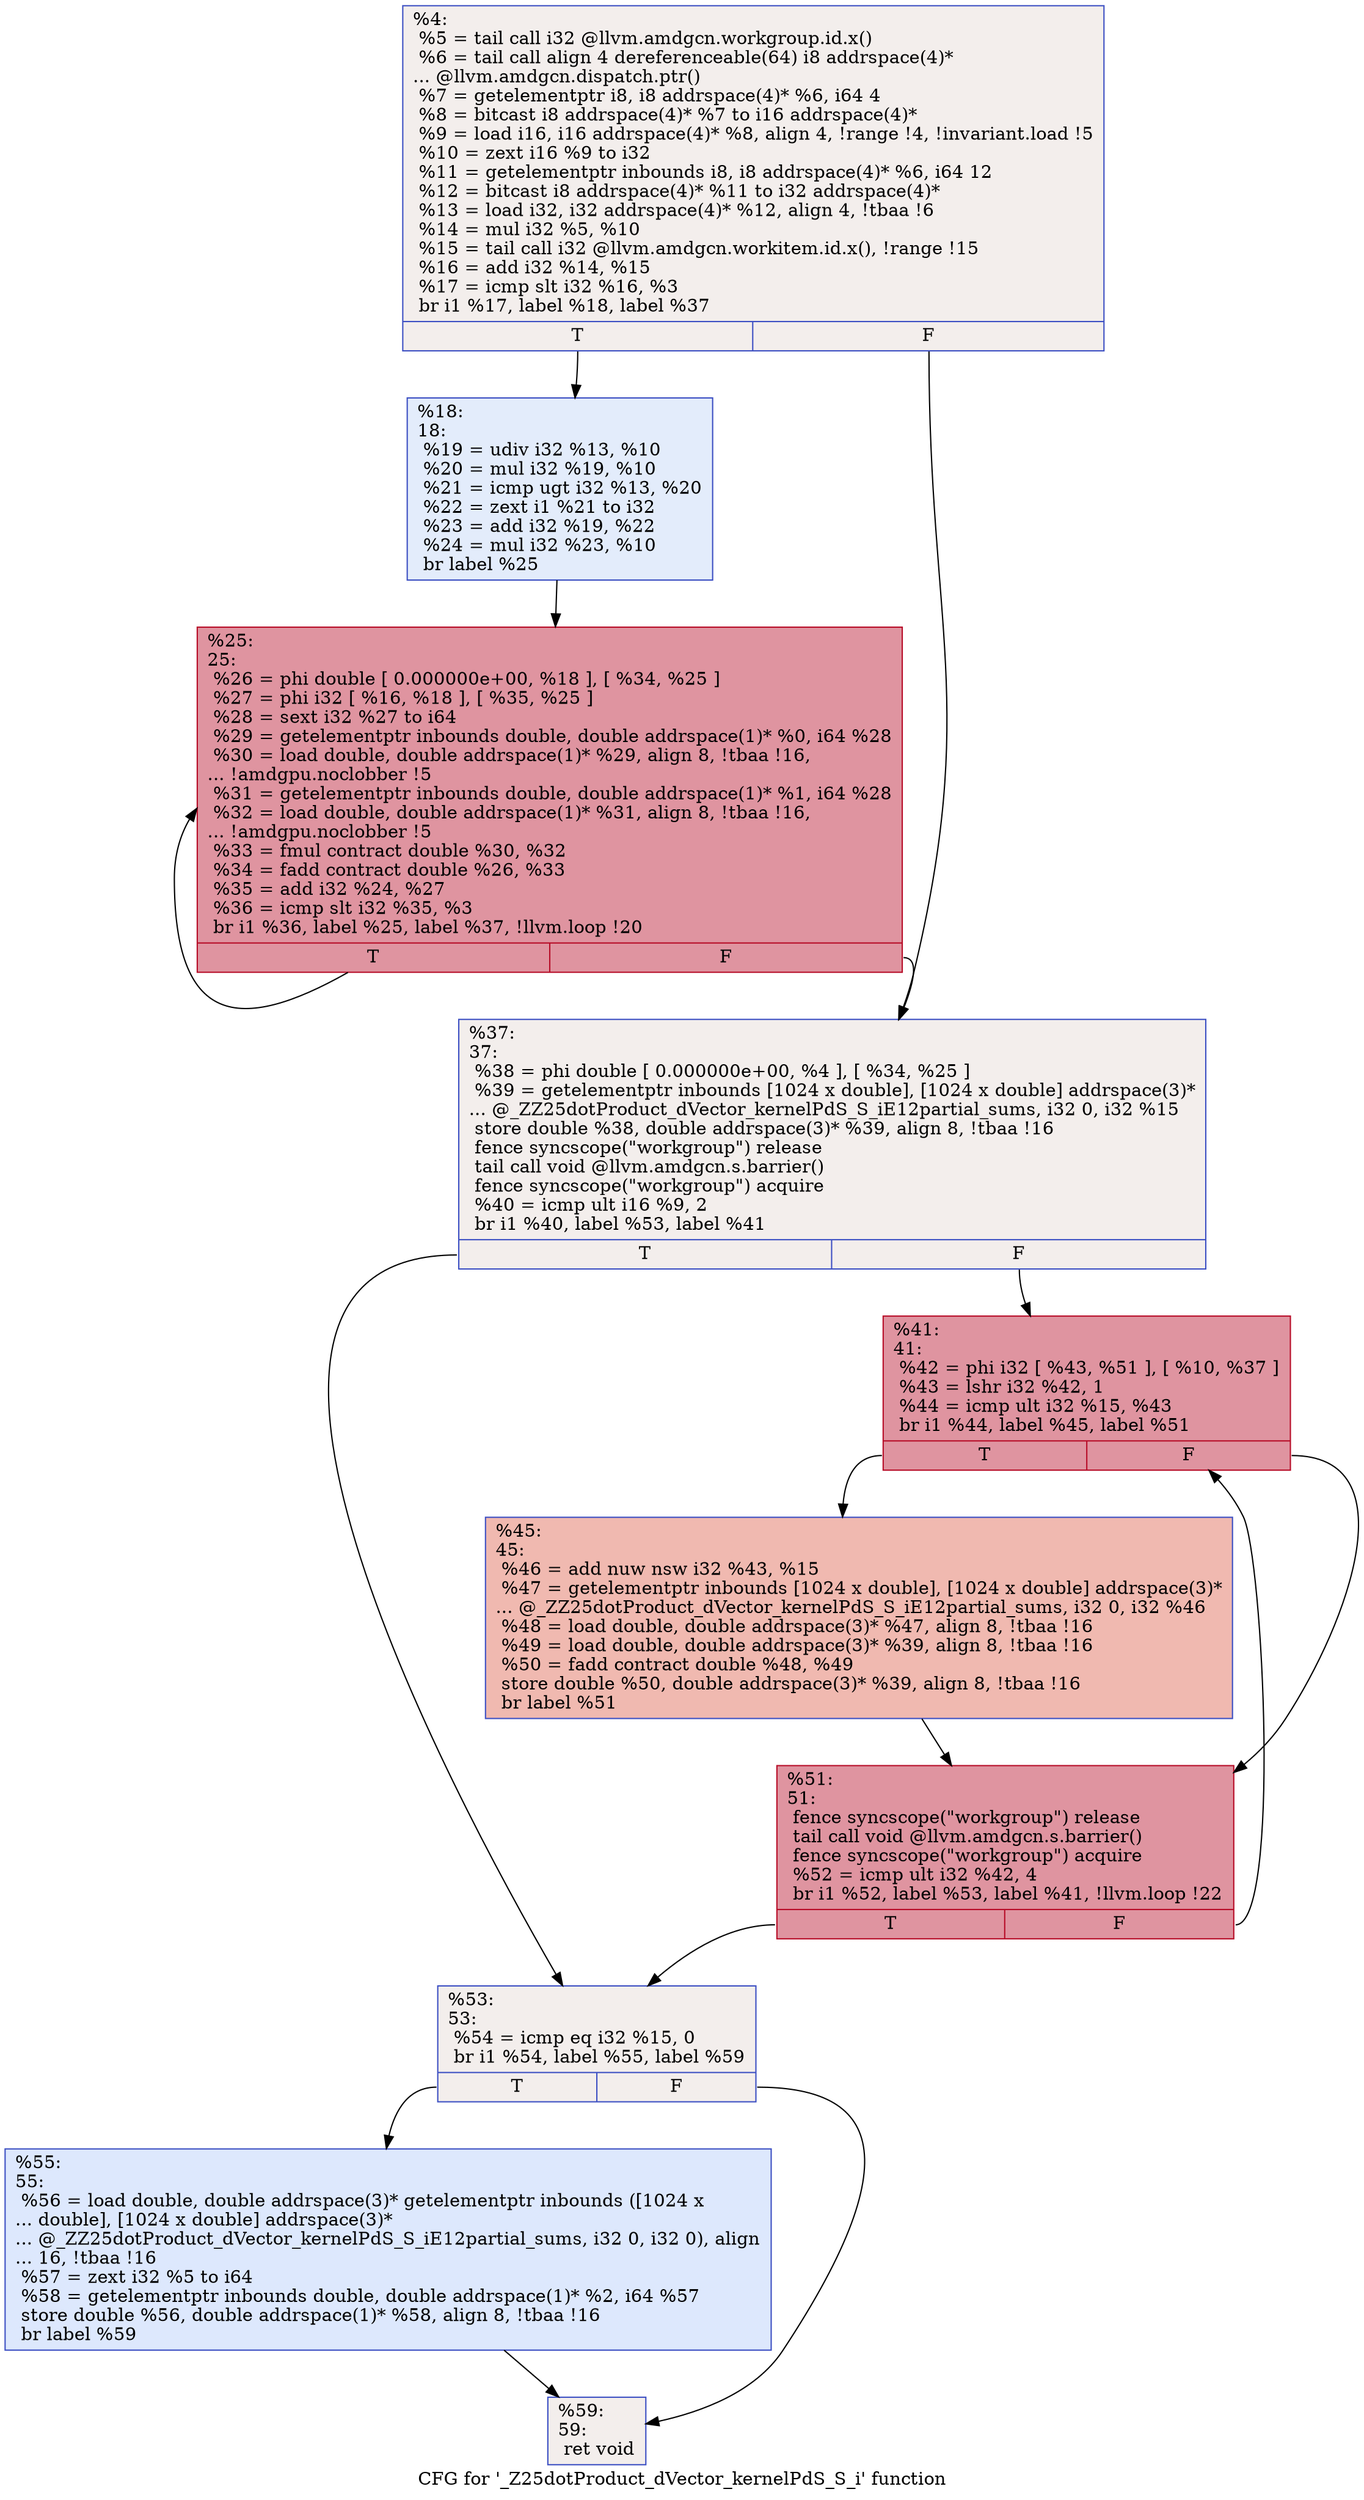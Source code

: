 digraph "CFG for '_Z25dotProduct_dVector_kernelPdS_S_i' function" {
	label="CFG for '_Z25dotProduct_dVector_kernelPdS_S_i' function";

	Node0x5950980 [shape=record,color="#3d50c3ff", style=filled, fillcolor="#e3d9d370",label="{%4:\l  %5 = tail call i32 @llvm.amdgcn.workgroup.id.x()\l  %6 = tail call align 4 dereferenceable(64) i8 addrspace(4)*\l... @llvm.amdgcn.dispatch.ptr()\l  %7 = getelementptr i8, i8 addrspace(4)* %6, i64 4\l  %8 = bitcast i8 addrspace(4)* %7 to i16 addrspace(4)*\l  %9 = load i16, i16 addrspace(4)* %8, align 4, !range !4, !invariant.load !5\l  %10 = zext i16 %9 to i32\l  %11 = getelementptr inbounds i8, i8 addrspace(4)* %6, i64 12\l  %12 = bitcast i8 addrspace(4)* %11 to i32 addrspace(4)*\l  %13 = load i32, i32 addrspace(4)* %12, align 4, !tbaa !6\l  %14 = mul i32 %5, %10\l  %15 = tail call i32 @llvm.amdgcn.workitem.id.x(), !range !15\l  %16 = add i32 %14, %15\l  %17 = icmp slt i32 %16, %3\l  br i1 %17, label %18, label %37\l|{<s0>T|<s1>F}}"];
	Node0x5950980:s0 -> Node0x5952c40;
	Node0x5950980:s1 -> Node0x5952cd0;
	Node0x5952c40 [shape=record,color="#3d50c3ff", style=filled, fillcolor="#bfd3f670",label="{%18:\l18:                                               \l  %19 = udiv i32 %13, %10\l  %20 = mul i32 %19, %10\l  %21 = icmp ugt i32 %13, %20\l  %22 = zext i1 %21 to i32\l  %23 = add i32 %19, %22\l  %24 = mul i32 %23, %10\l  br label %25\l}"];
	Node0x5952c40 -> Node0x5953150;
	Node0x5953150 [shape=record,color="#b70d28ff", style=filled, fillcolor="#b70d2870",label="{%25:\l25:                                               \l  %26 = phi double [ 0.000000e+00, %18 ], [ %34, %25 ]\l  %27 = phi i32 [ %16, %18 ], [ %35, %25 ]\l  %28 = sext i32 %27 to i64\l  %29 = getelementptr inbounds double, double addrspace(1)* %0, i64 %28\l  %30 = load double, double addrspace(1)* %29, align 8, !tbaa !16,\l... !amdgpu.noclobber !5\l  %31 = getelementptr inbounds double, double addrspace(1)* %1, i64 %28\l  %32 = load double, double addrspace(1)* %31, align 8, !tbaa !16,\l... !amdgpu.noclobber !5\l  %33 = fmul contract double %30, %32\l  %34 = fadd contract double %26, %33\l  %35 = add i32 %24, %27\l  %36 = icmp slt i32 %35, %3\l  br i1 %36, label %25, label %37, !llvm.loop !20\l|{<s0>T|<s1>F}}"];
	Node0x5953150:s0 -> Node0x5953150;
	Node0x5953150:s1 -> Node0x5952cd0;
	Node0x5952cd0 [shape=record,color="#3d50c3ff", style=filled, fillcolor="#e3d9d370",label="{%37:\l37:                                               \l  %38 = phi double [ 0.000000e+00, %4 ], [ %34, %25 ]\l  %39 = getelementptr inbounds [1024 x double], [1024 x double] addrspace(3)*\l... @_ZZ25dotProduct_dVector_kernelPdS_S_iE12partial_sums, i32 0, i32 %15\l  store double %38, double addrspace(3)* %39, align 8, !tbaa !16\l  fence syncscope(\"workgroup\") release\l  tail call void @llvm.amdgcn.s.barrier()\l  fence syncscope(\"workgroup\") acquire\l  %40 = icmp ult i16 %9, 2\l  br i1 %40, label %53, label %41\l|{<s0>T|<s1>F}}"];
	Node0x5952cd0:s0 -> Node0x5955980;
	Node0x5952cd0:s1 -> Node0x59559d0;
	Node0x59559d0 [shape=record,color="#b70d28ff", style=filled, fillcolor="#b70d2870",label="{%41:\l41:                                               \l  %42 = phi i32 [ %43, %51 ], [ %10, %37 ]\l  %43 = lshr i32 %42, 1\l  %44 = icmp ult i32 %15, %43\l  br i1 %44, label %45, label %51\l|{<s0>T|<s1>F}}"];
	Node0x59559d0:s0 -> Node0x5955d70;
	Node0x59559d0:s1 -> Node0x5955b40;
	Node0x5955d70 [shape=record,color="#3d50c3ff", style=filled, fillcolor="#de614d70",label="{%45:\l45:                                               \l  %46 = add nuw nsw i32 %43, %15\l  %47 = getelementptr inbounds [1024 x double], [1024 x double] addrspace(3)*\l... @_ZZ25dotProduct_dVector_kernelPdS_S_iE12partial_sums, i32 0, i32 %46\l  %48 = load double, double addrspace(3)* %47, align 8, !tbaa !16\l  %49 = load double, double addrspace(3)* %39, align 8, !tbaa !16\l  %50 = fadd contract double %48, %49\l  store double %50, double addrspace(3)* %39, align 8, !tbaa !16\l  br label %51\l}"];
	Node0x5955d70 -> Node0x5955b40;
	Node0x5955b40 [shape=record,color="#b70d28ff", style=filled, fillcolor="#b70d2870",label="{%51:\l51:                                               \l  fence syncscope(\"workgroup\") release\l  tail call void @llvm.amdgcn.s.barrier()\l  fence syncscope(\"workgroup\") acquire\l  %52 = icmp ult i32 %42, 4\l  br i1 %52, label %53, label %41, !llvm.loop !22\l|{<s0>T|<s1>F}}"];
	Node0x5955b40:s0 -> Node0x5955980;
	Node0x5955b40:s1 -> Node0x59559d0;
	Node0x5955980 [shape=record,color="#3d50c3ff", style=filled, fillcolor="#e3d9d370",label="{%53:\l53:                                               \l  %54 = icmp eq i32 %15, 0\l  br i1 %54, label %55, label %59\l|{<s0>T|<s1>F}}"];
	Node0x5955980:s0 -> Node0x59566e0;
	Node0x5955980:s1 -> Node0x5956730;
	Node0x59566e0 [shape=record,color="#3d50c3ff", style=filled, fillcolor="#b2ccfb70",label="{%55:\l55:                                               \l  %56 = load double, double addrspace(3)* getelementptr inbounds ([1024 x\l... double], [1024 x double] addrspace(3)*\l... @_ZZ25dotProduct_dVector_kernelPdS_S_iE12partial_sums, i32 0, i32 0), align\l... 16, !tbaa !16\l  %57 = zext i32 %5 to i64\l  %58 = getelementptr inbounds double, double addrspace(1)* %2, i64 %57\l  store double %56, double addrspace(1)* %58, align 8, !tbaa !16\l  br label %59\l}"];
	Node0x59566e0 -> Node0x5956730;
	Node0x5956730 [shape=record,color="#3d50c3ff", style=filled, fillcolor="#e3d9d370",label="{%59:\l59:                                               \l  ret void\l}"];
}

